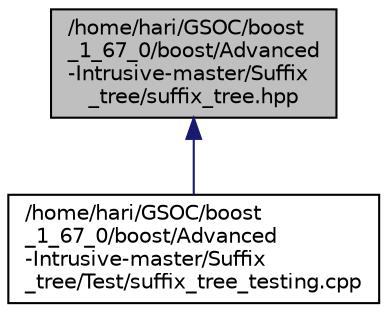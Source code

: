 digraph "/home/hari/GSOC/boost_1_67_0/boost/Advanced-Intrusive-master/Suffix_tree/suffix_tree.hpp"
{
  edge [fontname="Helvetica",fontsize="10",labelfontname="Helvetica",labelfontsize="10"];
  node [fontname="Helvetica",fontsize="10",shape=record];
  Node34 [label="/home/hari/GSOC/boost\l_1_67_0/boost/Advanced\l-Intrusive-master/Suffix\l_tree/suffix_tree.hpp",height=0.2,width=0.4,color="black", fillcolor="grey75", style="filled", fontcolor="black"];
  Node34 -> Node35 [dir="back",color="midnightblue",fontsize="10",style="solid"];
  Node35 [label="/home/hari/GSOC/boost\l_1_67_0/boost/Advanced\l-Intrusive-master/Suffix\l_tree/Test/suffix_tree_testing.cpp",height=0.2,width=0.4,color="black", fillcolor="white", style="filled",URL="$suffix__tree__testing_8cpp.html"];
}
